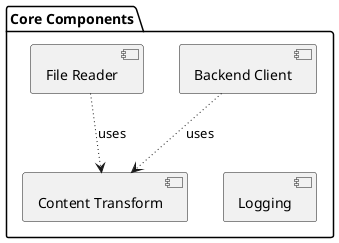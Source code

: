 @startuml

package “Core Components” {
[Backend Client] as BackendClient
[File Reader] as FileReader
[Content Transform] as ContentTransform
[Logging]
}

BackendClient ~~> ContentTransform : uses
FileReader ~~> ContentTransform: uses

BackendClient -[hidden]- Logging

@enduml